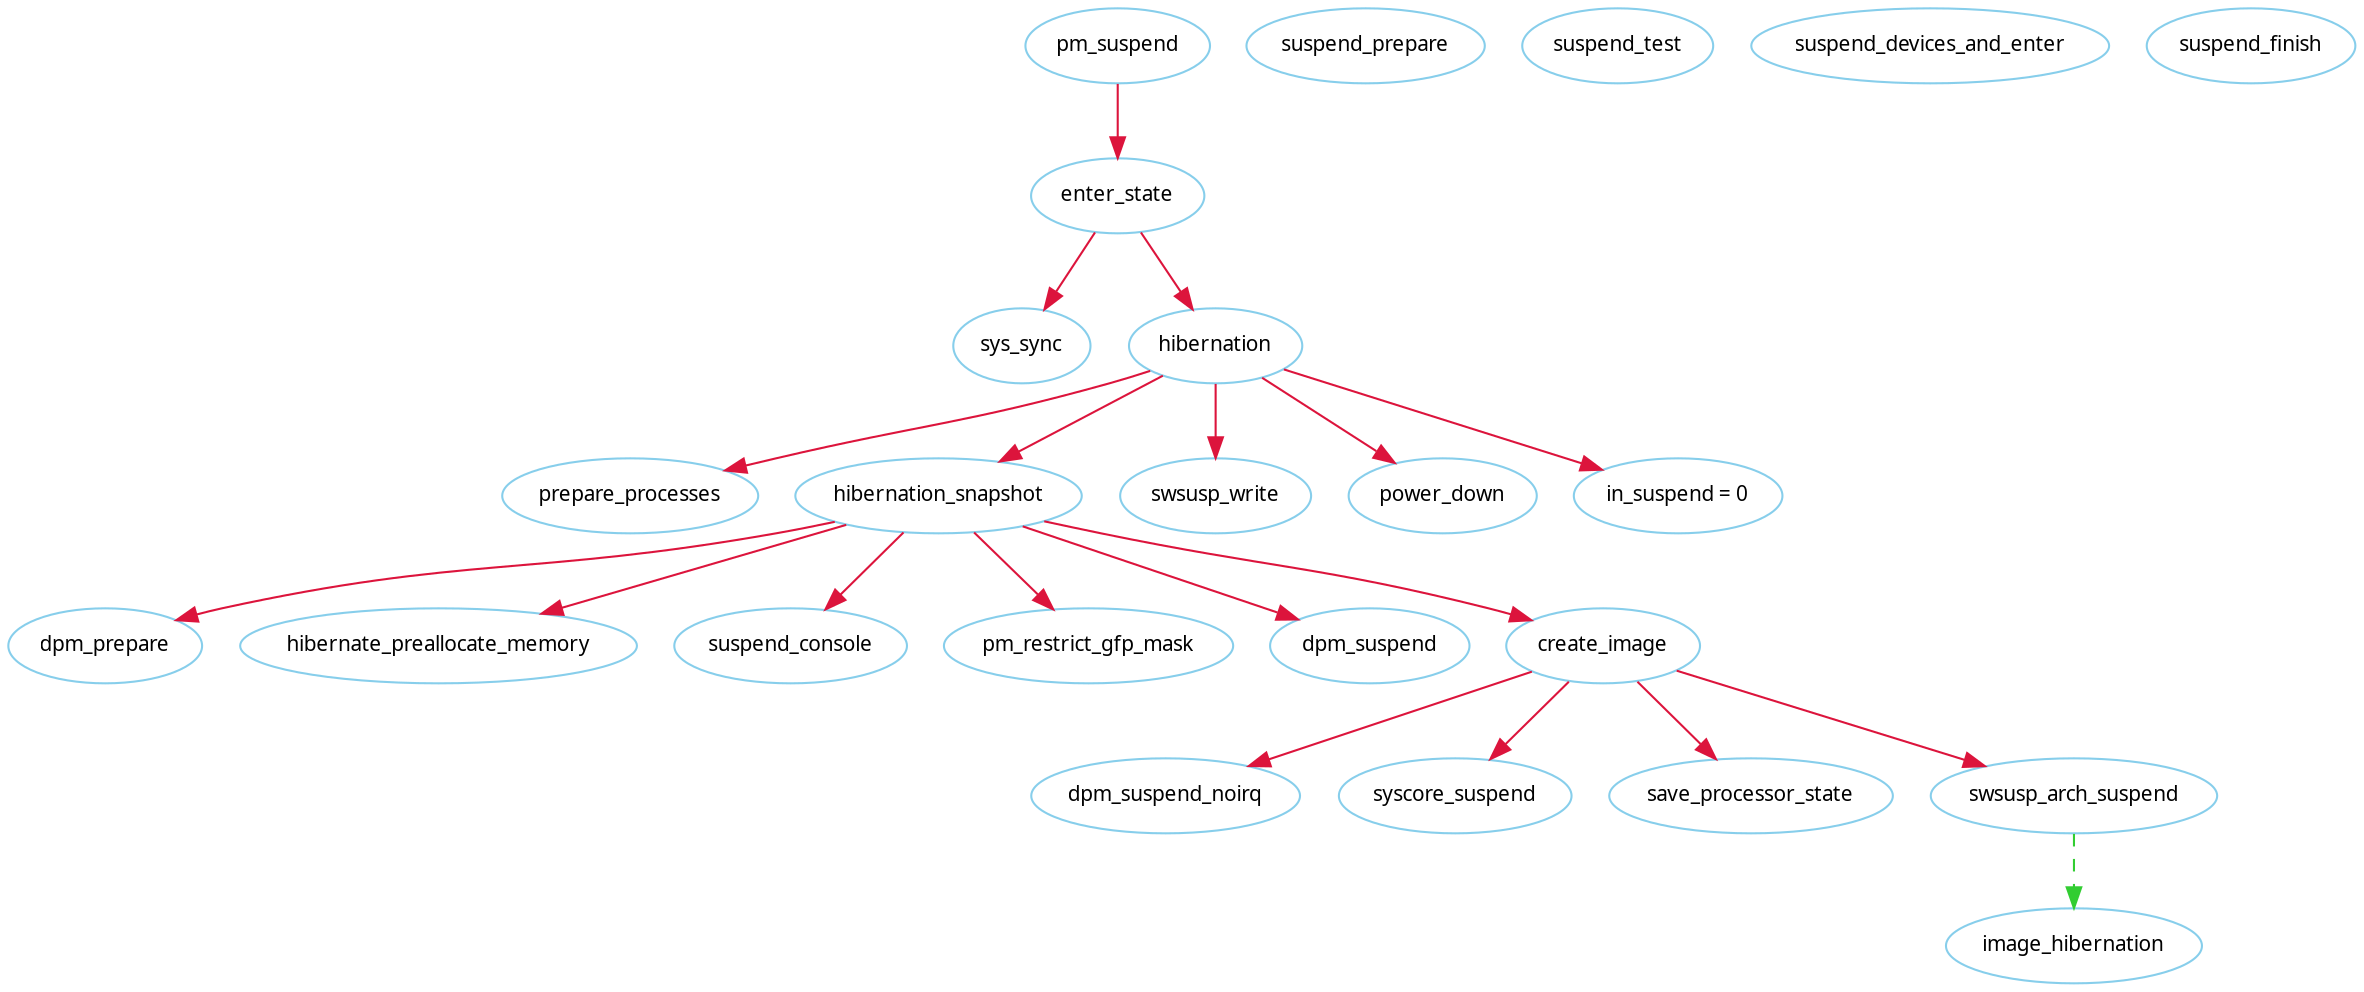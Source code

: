 /*
node
color: naveblue, skyblue, red, red4, crimson, forestgreen, limegreen
style: solid, dotted, dashed, bold, rounded, filled
shape:
*/

/*
edge
color: naveblue, skyblue, red, red4, crimson, forestgreen, limegreen
style: solid, dotted, dashed, bold 
shape: 
*/

/*
rankdir: TB BT LR RL
*/

digraph hibernation_dot{
	fontname = "Verdana";
	fontsize = 10;
	rankdir=TB;
	node [fontname = "Verdana", fontsize = 10, color="skyblue"];
	edge [fontname = "Verdana", fontsize = 10, color="crimson", style="solid"];


	pm_suspend->enter_state

	enter_state->sys_sync
	suspend_prepare
	suspend_test
	suspend_devices_and_enter
	suspend_finish


	//hibernate
	enter_state->hibernation
	
	//hibernation->pm_prepare_console
	//hibernation->pm_notifier_call_chain
	//hibernation->usermodehelper_disable
	//hibernation->create_basic_memory_bitmaps
	//hibernation->sys_sync
	hibernation->prepare_processes
	hibernation->hibernation_snapshot
	hibernation->swsusp_write
	hibernation->power_down
	hibernation->"in_suspend = 0"

	hibernation_snapshot->dpm_prepare
	hibernation_snapshot->hibernate_preallocate_memory
	hibernation_snapshot->suspend_console
	hibernation_snapshot->pm_restrict_gfp_mask
	hibernation_snapshot->dpm_suspend
	hibernation_snapshot->create_image
	//hibernation_snapshot->dpm_resume
	//hibernation_snapshot->resume_console
	//hibernation_snapshot->dpm_complete
	//hibernation_snapshot->platform_end
	//hibernation_snapshot->platform_recover

	create_image->dpm_suspend_noirq
	create_image->syscore_suspend
	create_image->save_processor_state
	create_image->swsusp_arch_suspend

	swsusp_arch_suspend->image_hibernation[color="limegreen", style="dashed"]
}
